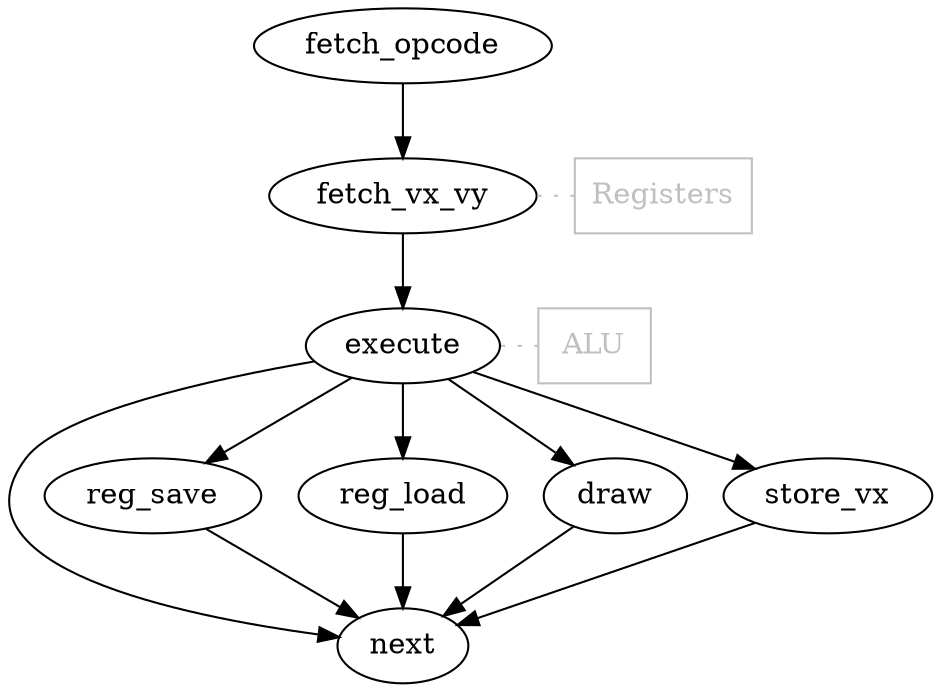 digraph{
    ALU [shape=box, color=gray, fontcolor=gray]
    Registers [shape=box, color=gray, fontcolor=gray]
    {rank=same; ALU; execute}
    {rank=same; fetch_vx_vy; Registers}

    fetch_opcode->fetch_vx_vy
    fetch_vx_vy->execute 
    execute->next
    execute->reg_save
    execute->reg_load
    execute->draw 
    execute->store_vx
    draw->next
    reg_save->next
    reg_load->next
    store_vx->next

    fetch_vx_vy->Registers [style=dotted, color="gray", arrowhead=none]
    execute->ALU [style=dotted, color="gray", arrowhead=none]
}
